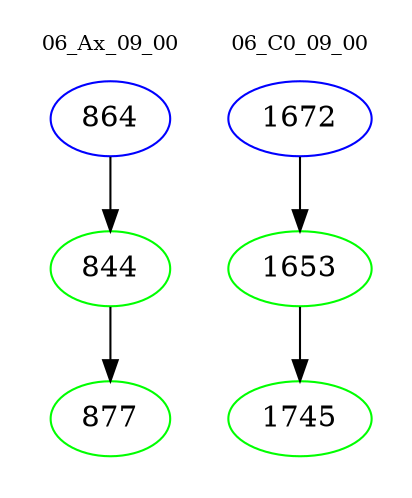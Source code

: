 digraph{
subgraph cluster_0 {
color = white
label = "06_Ax_09_00";
fontsize=10;
T0_864 [label="864", color="blue"]
T0_864 -> T0_844 [color="black"]
T0_844 [label="844", color="green"]
T0_844 -> T0_877 [color="black"]
T0_877 [label="877", color="green"]
}
subgraph cluster_1 {
color = white
label = "06_C0_09_00";
fontsize=10;
T1_1672 [label="1672", color="blue"]
T1_1672 -> T1_1653 [color="black"]
T1_1653 [label="1653", color="green"]
T1_1653 -> T1_1745 [color="black"]
T1_1745 [label="1745", color="green"]
}
}
